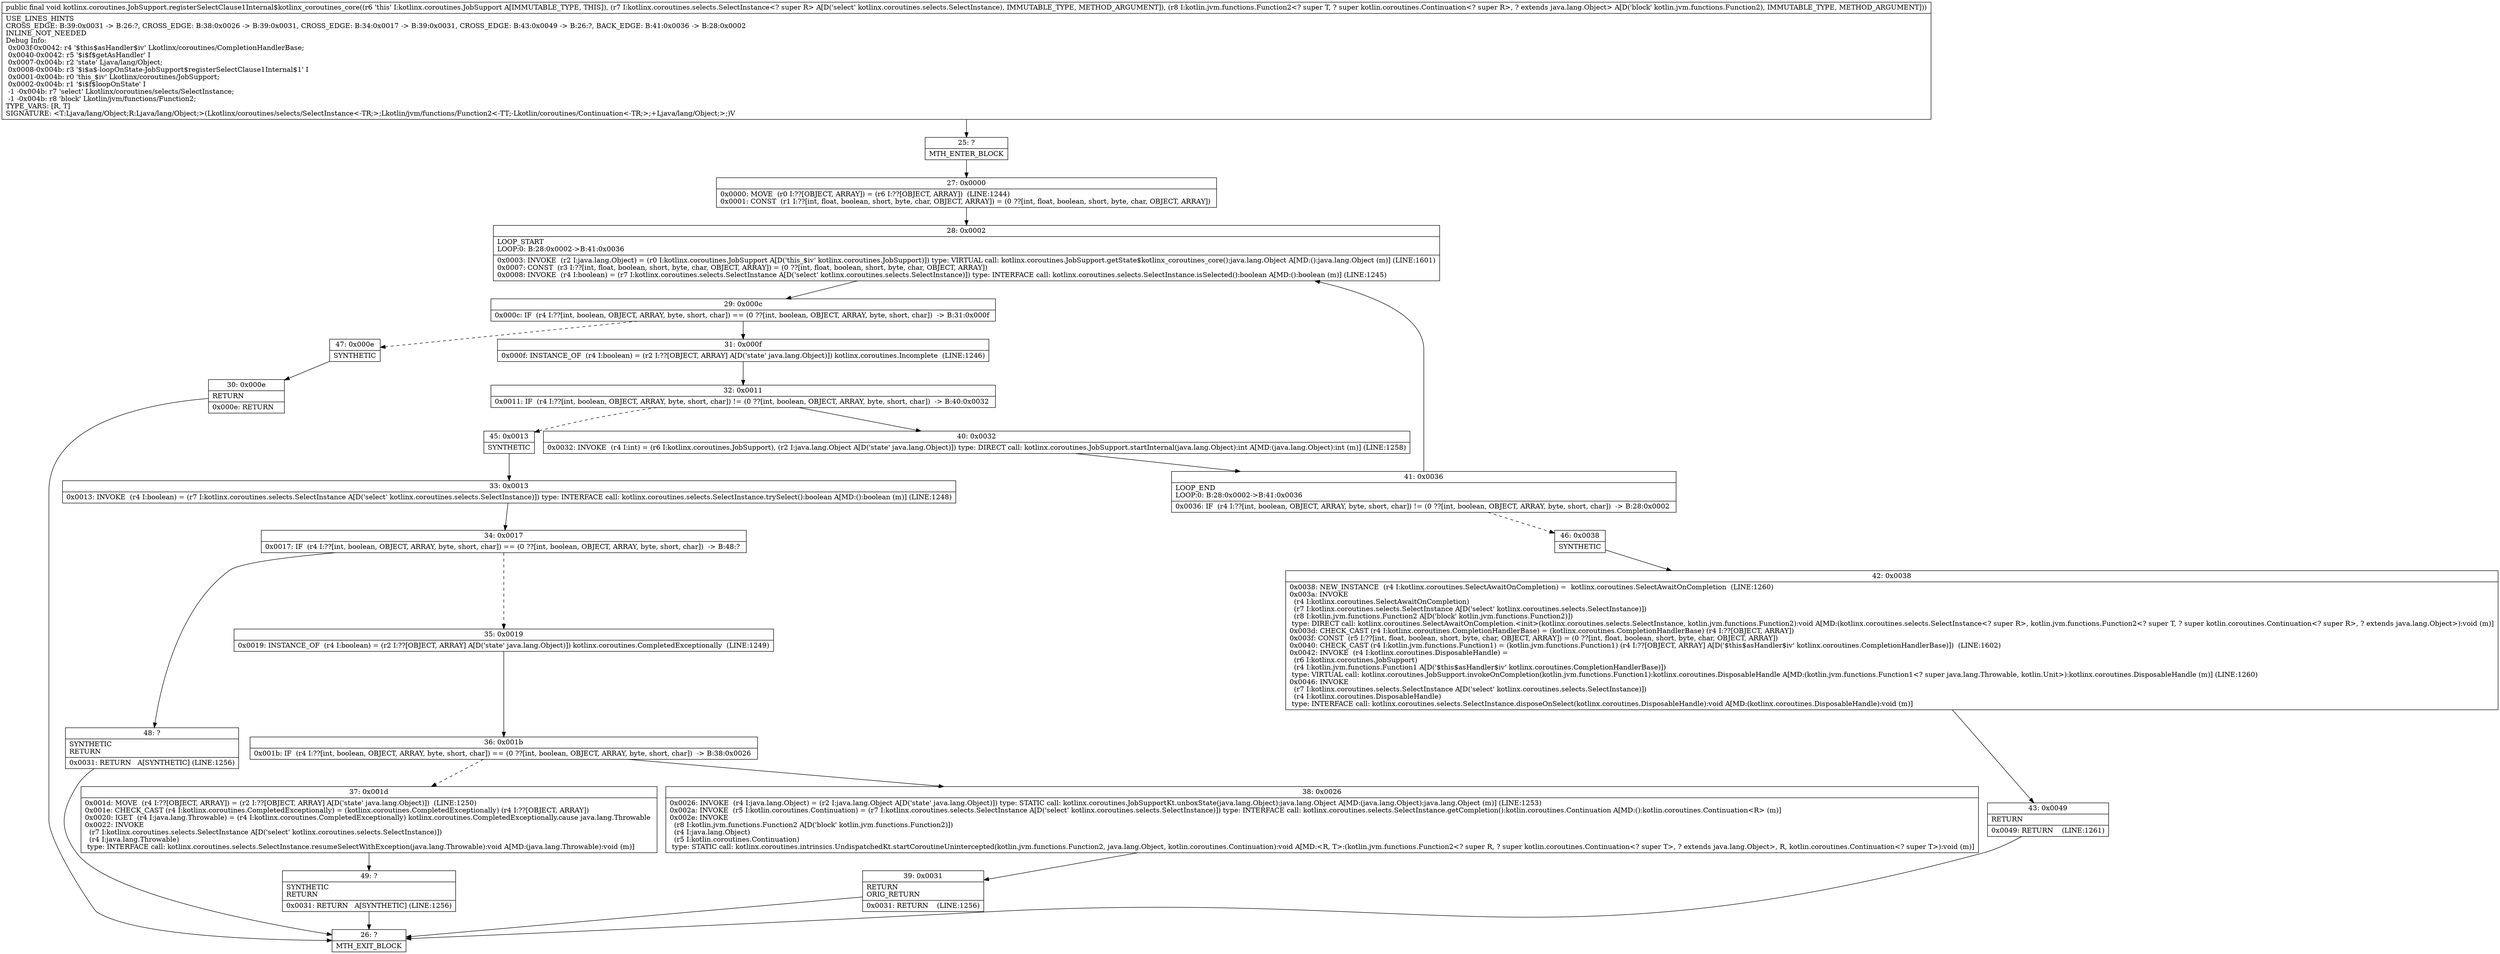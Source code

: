 digraph "CFG forkotlinx.coroutines.JobSupport.registerSelectClause1Internal$kotlinx_coroutines_core(Lkotlinx\/coroutines\/selects\/SelectInstance;Lkotlin\/jvm\/functions\/Function2;)V" {
Node_25 [shape=record,label="{25\:\ ?|MTH_ENTER_BLOCK\l}"];
Node_27 [shape=record,label="{27\:\ 0x0000|0x0000: MOVE  (r0 I:??[OBJECT, ARRAY]) = (r6 I:??[OBJECT, ARRAY])  (LINE:1244)\l0x0001: CONST  (r1 I:??[int, float, boolean, short, byte, char, OBJECT, ARRAY]) = (0 ??[int, float, boolean, short, byte, char, OBJECT, ARRAY]) \l}"];
Node_28 [shape=record,label="{28\:\ 0x0002|LOOP_START\lLOOP:0: B:28:0x0002\-\>B:41:0x0036\l|0x0003: INVOKE  (r2 I:java.lang.Object) = (r0 I:kotlinx.coroutines.JobSupport A[D('this_$iv' kotlinx.coroutines.JobSupport)]) type: VIRTUAL call: kotlinx.coroutines.JobSupport.getState$kotlinx_coroutines_core():java.lang.Object A[MD:():java.lang.Object (m)] (LINE:1601)\l0x0007: CONST  (r3 I:??[int, float, boolean, short, byte, char, OBJECT, ARRAY]) = (0 ??[int, float, boolean, short, byte, char, OBJECT, ARRAY]) \l0x0008: INVOKE  (r4 I:boolean) = (r7 I:kotlinx.coroutines.selects.SelectInstance A[D('select' kotlinx.coroutines.selects.SelectInstance)]) type: INTERFACE call: kotlinx.coroutines.selects.SelectInstance.isSelected():boolean A[MD:():boolean (m)] (LINE:1245)\l}"];
Node_29 [shape=record,label="{29\:\ 0x000c|0x000c: IF  (r4 I:??[int, boolean, OBJECT, ARRAY, byte, short, char]) == (0 ??[int, boolean, OBJECT, ARRAY, byte, short, char])  \-\> B:31:0x000f \l}"];
Node_31 [shape=record,label="{31\:\ 0x000f|0x000f: INSTANCE_OF  (r4 I:boolean) = (r2 I:??[OBJECT, ARRAY] A[D('state' java.lang.Object)]) kotlinx.coroutines.Incomplete  (LINE:1246)\l}"];
Node_32 [shape=record,label="{32\:\ 0x0011|0x0011: IF  (r4 I:??[int, boolean, OBJECT, ARRAY, byte, short, char]) != (0 ??[int, boolean, OBJECT, ARRAY, byte, short, char])  \-\> B:40:0x0032 \l}"];
Node_40 [shape=record,label="{40\:\ 0x0032|0x0032: INVOKE  (r4 I:int) = (r6 I:kotlinx.coroutines.JobSupport), (r2 I:java.lang.Object A[D('state' java.lang.Object)]) type: DIRECT call: kotlinx.coroutines.JobSupport.startInternal(java.lang.Object):int A[MD:(java.lang.Object):int (m)] (LINE:1258)\l}"];
Node_41 [shape=record,label="{41\:\ 0x0036|LOOP_END\lLOOP:0: B:28:0x0002\-\>B:41:0x0036\l|0x0036: IF  (r4 I:??[int, boolean, OBJECT, ARRAY, byte, short, char]) != (0 ??[int, boolean, OBJECT, ARRAY, byte, short, char])  \-\> B:28:0x0002 \l}"];
Node_46 [shape=record,label="{46\:\ 0x0038|SYNTHETIC\l}"];
Node_42 [shape=record,label="{42\:\ 0x0038|0x0038: NEW_INSTANCE  (r4 I:kotlinx.coroutines.SelectAwaitOnCompletion) =  kotlinx.coroutines.SelectAwaitOnCompletion  (LINE:1260)\l0x003a: INVOKE  \l  (r4 I:kotlinx.coroutines.SelectAwaitOnCompletion)\l  (r7 I:kotlinx.coroutines.selects.SelectInstance A[D('select' kotlinx.coroutines.selects.SelectInstance)])\l  (r8 I:kotlin.jvm.functions.Function2 A[D('block' kotlin.jvm.functions.Function2)])\l type: DIRECT call: kotlinx.coroutines.SelectAwaitOnCompletion.\<init\>(kotlinx.coroutines.selects.SelectInstance, kotlin.jvm.functions.Function2):void A[MD:(kotlinx.coroutines.selects.SelectInstance\<? super R\>, kotlin.jvm.functions.Function2\<? super T, ? super kotlin.coroutines.Continuation\<? super R\>, ? extends java.lang.Object\>):void (m)]\l0x003d: CHECK_CAST (r4 I:kotlinx.coroutines.CompletionHandlerBase) = (kotlinx.coroutines.CompletionHandlerBase) (r4 I:??[OBJECT, ARRAY]) \l0x003f: CONST  (r5 I:??[int, float, boolean, short, byte, char, OBJECT, ARRAY]) = (0 ??[int, float, boolean, short, byte, char, OBJECT, ARRAY]) \l0x0040: CHECK_CAST (r4 I:kotlin.jvm.functions.Function1) = (kotlin.jvm.functions.Function1) (r4 I:??[OBJECT, ARRAY] A[D('$this$asHandler$iv' kotlinx.coroutines.CompletionHandlerBase)])  (LINE:1602)\l0x0042: INVOKE  (r4 I:kotlinx.coroutines.DisposableHandle) = \l  (r6 I:kotlinx.coroutines.JobSupport)\l  (r4 I:kotlin.jvm.functions.Function1 A[D('$this$asHandler$iv' kotlinx.coroutines.CompletionHandlerBase)])\l type: VIRTUAL call: kotlinx.coroutines.JobSupport.invokeOnCompletion(kotlin.jvm.functions.Function1):kotlinx.coroutines.DisposableHandle A[MD:(kotlin.jvm.functions.Function1\<? super java.lang.Throwable, kotlin.Unit\>):kotlinx.coroutines.DisposableHandle (m)] (LINE:1260)\l0x0046: INVOKE  \l  (r7 I:kotlinx.coroutines.selects.SelectInstance A[D('select' kotlinx.coroutines.selects.SelectInstance)])\l  (r4 I:kotlinx.coroutines.DisposableHandle)\l type: INTERFACE call: kotlinx.coroutines.selects.SelectInstance.disposeOnSelect(kotlinx.coroutines.DisposableHandle):void A[MD:(kotlinx.coroutines.DisposableHandle):void (m)]\l}"];
Node_43 [shape=record,label="{43\:\ 0x0049|RETURN\l|0x0049: RETURN    (LINE:1261)\l}"];
Node_26 [shape=record,label="{26\:\ ?|MTH_EXIT_BLOCK\l}"];
Node_45 [shape=record,label="{45\:\ 0x0013|SYNTHETIC\l}"];
Node_33 [shape=record,label="{33\:\ 0x0013|0x0013: INVOKE  (r4 I:boolean) = (r7 I:kotlinx.coroutines.selects.SelectInstance A[D('select' kotlinx.coroutines.selects.SelectInstance)]) type: INTERFACE call: kotlinx.coroutines.selects.SelectInstance.trySelect():boolean A[MD:():boolean (m)] (LINE:1248)\l}"];
Node_34 [shape=record,label="{34\:\ 0x0017|0x0017: IF  (r4 I:??[int, boolean, OBJECT, ARRAY, byte, short, char]) == (0 ??[int, boolean, OBJECT, ARRAY, byte, short, char])  \-\> B:48:? \l}"];
Node_35 [shape=record,label="{35\:\ 0x0019|0x0019: INSTANCE_OF  (r4 I:boolean) = (r2 I:??[OBJECT, ARRAY] A[D('state' java.lang.Object)]) kotlinx.coroutines.CompletedExceptionally  (LINE:1249)\l}"];
Node_36 [shape=record,label="{36\:\ 0x001b|0x001b: IF  (r4 I:??[int, boolean, OBJECT, ARRAY, byte, short, char]) == (0 ??[int, boolean, OBJECT, ARRAY, byte, short, char])  \-\> B:38:0x0026 \l}"];
Node_37 [shape=record,label="{37\:\ 0x001d|0x001d: MOVE  (r4 I:??[OBJECT, ARRAY]) = (r2 I:??[OBJECT, ARRAY] A[D('state' java.lang.Object)])  (LINE:1250)\l0x001e: CHECK_CAST (r4 I:kotlinx.coroutines.CompletedExceptionally) = (kotlinx.coroutines.CompletedExceptionally) (r4 I:??[OBJECT, ARRAY]) \l0x0020: IGET  (r4 I:java.lang.Throwable) = (r4 I:kotlinx.coroutines.CompletedExceptionally) kotlinx.coroutines.CompletedExceptionally.cause java.lang.Throwable \l0x0022: INVOKE  \l  (r7 I:kotlinx.coroutines.selects.SelectInstance A[D('select' kotlinx.coroutines.selects.SelectInstance)])\l  (r4 I:java.lang.Throwable)\l type: INTERFACE call: kotlinx.coroutines.selects.SelectInstance.resumeSelectWithException(java.lang.Throwable):void A[MD:(java.lang.Throwable):void (m)]\l}"];
Node_49 [shape=record,label="{49\:\ ?|SYNTHETIC\lRETURN\l|0x0031: RETURN   A[SYNTHETIC] (LINE:1256)\l}"];
Node_38 [shape=record,label="{38\:\ 0x0026|0x0026: INVOKE  (r4 I:java.lang.Object) = (r2 I:java.lang.Object A[D('state' java.lang.Object)]) type: STATIC call: kotlinx.coroutines.JobSupportKt.unboxState(java.lang.Object):java.lang.Object A[MD:(java.lang.Object):java.lang.Object (m)] (LINE:1253)\l0x002a: INVOKE  (r5 I:kotlin.coroutines.Continuation) = (r7 I:kotlinx.coroutines.selects.SelectInstance A[D('select' kotlinx.coroutines.selects.SelectInstance)]) type: INTERFACE call: kotlinx.coroutines.selects.SelectInstance.getCompletion():kotlin.coroutines.Continuation A[MD:():kotlin.coroutines.Continuation\<R\> (m)]\l0x002e: INVOKE  \l  (r8 I:kotlin.jvm.functions.Function2 A[D('block' kotlin.jvm.functions.Function2)])\l  (r4 I:java.lang.Object)\l  (r5 I:kotlin.coroutines.Continuation)\l type: STATIC call: kotlinx.coroutines.intrinsics.UndispatchedKt.startCoroutineUnintercepted(kotlin.jvm.functions.Function2, java.lang.Object, kotlin.coroutines.Continuation):void A[MD:\<R, T\>:(kotlin.jvm.functions.Function2\<? super R, ? super kotlin.coroutines.Continuation\<? super T\>, ? extends java.lang.Object\>, R, kotlin.coroutines.Continuation\<? super T\>):void (m)]\l}"];
Node_39 [shape=record,label="{39\:\ 0x0031|RETURN\lORIG_RETURN\l|0x0031: RETURN    (LINE:1256)\l}"];
Node_48 [shape=record,label="{48\:\ ?|SYNTHETIC\lRETURN\l|0x0031: RETURN   A[SYNTHETIC] (LINE:1256)\l}"];
Node_47 [shape=record,label="{47\:\ 0x000e|SYNTHETIC\l}"];
Node_30 [shape=record,label="{30\:\ 0x000e|RETURN\l|0x000e: RETURN   \l}"];
MethodNode[shape=record,label="{public final void kotlinx.coroutines.JobSupport.registerSelectClause1Internal$kotlinx_coroutines_core((r6 'this' I:kotlinx.coroutines.JobSupport A[IMMUTABLE_TYPE, THIS]), (r7 I:kotlinx.coroutines.selects.SelectInstance\<? super R\> A[D('select' kotlinx.coroutines.selects.SelectInstance), IMMUTABLE_TYPE, METHOD_ARGUMENT]), (r8 I:kotlin.jvm.functions.Function2\<? super T, ? super kotlin.coroutines.Continuation\<? super R\>, ? extends java.lang.Object\> A[D('block' kotlin.jvm.functions.Function2), IMMUTABLE_TYPE, METHOD_ARGUMENT]))  | USE_LINES_HINTS\lCROSS_EDGE: B:39:0x0031 \-\> B:26:?, CROSS_EDGE: B:38:0x0026 \-\> B:39:0x0031, CROSS_EDGE: B:34:0x0017 \-\> B:39:0x0031, CROSS_EDGE: B:43:0x0049 \-\> B:26:?, BACK_EDGE: B:41:0x0036 \-\> B:28:0x0002\lINLINE_NOT_NEEDED\lDebug Info:\l  0x003f\-0x0042: r4 '$this$asHandler$iv' Lkotlinx\/coroutines\/CompletionHandlerBase;\l  0x0040\-0x0042: r5 '$i$f$getAsHandler' I\l  0x0007\-0x004b: r2 'state' Ljava\/lang\/Object;\l  0x0008\-0x004b: r3 '$i$a$\-loopOnState\-JobSupport$registerSelectClause1Internal$1' I\l  0x0001\-0x004b: r0 'this_$iv' Lkotlinx\/coroutines\/JobSupport;\l  0x0002\-0x004b: r1 '$i$f$loopOnState' I\l  \-1 \-0x004b: r7 'select' Lkotlinx\/coroutines\/selects\/SelectInstance;\l  \-1 \-0x004b: r8 'block' Lkotlin\/jvm\/functions\/Function2;\lTYPE_VARS: [R, T]\lSIGNATURE: \<T:Ljava\/lang\/Object;R:Ljava\/lang\/Object;\>(Lkotlinx\/coroutines\/selects\/SelectInstance\<\-TR;\>;Lkotlin\/jvm\/functions\/Function2\<\-TT;\-Lkotlin\/coroutines\/Continuation\<\-TR;\>;+Ljava\/lang\/Object;\>;)V\l}"];
MethodNode -> Node_25;Node_25 -> Node_27;
Node_27 -> Node_28;
Node_28 -> Node_29;
Node_29 -> Node_31;
Node_29 -> Node_47[style=dashed];
Node_31 -> Node_32;
Node_32 -> Node_40;
Node_32 -> Node_45[style=dashed];
Node_40 -> Node_41;
Node_41 -> Node_28;
Node_41 -> Node_46[style=dashed];
Node_46 -> Node_42;
Node_42 -> Node_43;
Node_43 -> Node_26;
Node_45 -> Node_33;
Node_33 -> Node_34;
Node_34 -> Node_35[style=dashed];
Node_34 -> Node_48;
Node_35 -> Node_36;
Node_36 -> Node_37[style=dashed];
Node_36 -> Node_38;
Node_37 -> Node_49;
Node_49 -> Node_26;
Node_38 -> Node_39;
Node_39 -> Node_26;
Node_48 -> Node_26;
Node_47 -> Node_30;
Node_30 -> Node_26;
}

